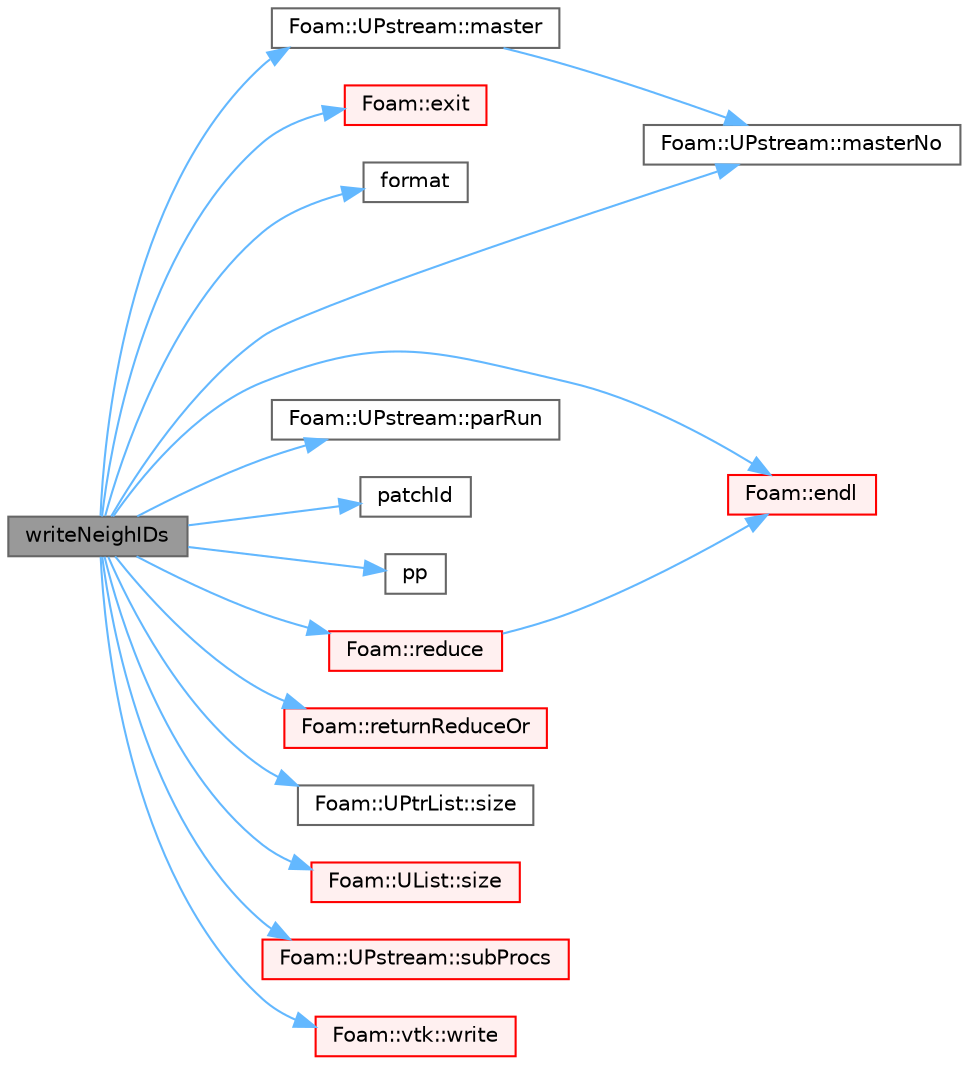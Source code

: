 digraph "writeNeighIDs"
{
 // LATEX_PDF_SIZE
  bgcolor="transparent";
  edge [fontname=Helvetica,fontsize=10,labelfontname=Helvetica,labelfontsize=10];
  node [fontname=Helvetica,fontsize=10,shape=box,height=0.2,width=0.4];
  rankdir="LR";
  Node1 [id="Node000001",label="writeNeighIDs",height=0.2,width=0.4,color="gray40", fillcolor="grey60", style="filled", fontcolor="black",tooltip=" "];
  Node1 -> Node2 [id="edge1_Node000001_Node000002",color="steelblue1",style="solid",tooltip=" "];
  Node2 [id="Node000002",label="Foam::endl",height=0.2,width=0.4,color="red", fillcolor="#FFF0F0", style="filled",URL="$namespaceFoam.html#a7d5eca45a323264dc5fe811500ebda47",tooltip=" "];
  Node1 -> Node6 [id="edge2_Node000001_Node000006",color="steelblue1",style="solid",tooltip=" "];
  Node6 [id="Node000006",label="Foam::exit",height=0.2,width=0.4,color="red", fillcolor="#FFF0F0", style="filled",URL="$namespaceFoam.html#ae0529b088aefc9f83b89dce5c31fda64",tooltip=" "];
  Node1 -> Node8 [id="edge3_Node000001_Node000008",color="steelblue1",style="solid",tooltip=" "];
  Node8 [id="Node000008",label="format",height=0.2,width=0.4,color="grey40", fillcolor="white", style="filled",URL="$readConversionProperties_8H.html#a06c740162739117895c5abc2dfa22ecc",tooltip=" "];
  Node1 -> Node9 [id="edge4_Node000001_Node000009",color="steelblue1",style="solid",tooltip=" "];
  Node9 [id="Node000009",label="Foam::UPstream::master",height=0.2,width=0.4,color="grey40", fillcolor="white", style="filled",URL="$classFoam_1_1UPstream.html#a60159c36fcc2e247e0cb24b89914f1e4",tooltip=" "];
  Node9 -> Node10 [id="edge5_Node000009_Node000010",color="steelblue1",style="solid",tooltip=" "];
  Node10 [id="Node000010",label="Foam::UPstream::masterNo",height=0.2,width=0.4,color="grey40", fillcolor="white", style="filled",URL="$classFoam_1_1UPstream.html#a40c4d875df4ff7c32f30f6f596b0f4f8",tooltip=" "];
  Node1 -> Node10 [id="edge6_Node000001_Node000010",color="steelblue1",style="solid",tooltip=" "];
  Node1 -> Node11 [id="edge7_Node000001_Node000011",color="steelblue1",style="solid",tooltip=" "];
  Node11 [id="Node000011",label="Foam::UPstream::parRun",height=0.2,width=0.4,color="grey40", fillcolor="white", style="filled",URL="$classFoam_1_1UPstream.html#afb8def01c77f71ab69d0bf95b9fb0321",tooltip=" "];
  Node1 -> Node12 [id="edge8_Node000001_Node000012",color="steelblue1",style="solid",tooltip=" "];
  Node12 [id="Node000012",label="patchId",height=0.2,width=0.4,color="grey40", fillcolor="white", style="filled",URL="$interrogateWallPatches_8H.html#a331bf146c76d695e9b2b9d4e7e1ebd2c",tooltip=" "];
  Node1 -> Node13 [id="edge9_Node000001_Node000013",color="steelblue1",style="solid",tooltip=" "];
  Node13 [id="Node000013",label="pp",height=0.2,width=0.4,color="grey40", fillcolor="white", style="filled",URL="$checkPatchTopology_8H.html#a62bd17b324c5b9481f03d4b6d6e09f88",tooltip=" "];
  Node1 -> Node14 [id="edge10_Node000001_Node000014",color="steelblue1",style="solid",tooltip=" "];
  Node14 [id="Node000014",label="Foam::reduce",height=0.2,width=0.4,color="red", fillcolor="#FFF0F0", style="filled",URL="$namespaceFoam.html#a8f7f25e541aa3b46163d42df73f71c80",tooltip=" "];
  Node14 -> Node2 [id="edge11_Node000014_Node000002",color="steelblue1",style="solid",tooltip=" "];
  Node1 -> Node26 [id="edge12_Node000001_Node000026",color="steelblue1",style="solid",tooltip=" "];
  Node26 [id="Node000026",label="Foam::returnReduceOr",height=0.2,width=0.4,color="red", fillcolor="#FFF0F0", style="filled",URL="$namespaceFoam.html#a2e469ccb2cea405f7ddd435d8de00ceb",tooltip=" "];
  Node1 -> Node20 [id="edge13_Node000001_Node000020",color="steelblue1",style="solid",tooltip=" "];
  Node20 [id="Node000020",label="Foam::UPtrList::size",height=0.2,width=0.4,color="grey40", fillcolor="white", style="filled",URL="$classFoam_1_1UPtrList.html#a95603446b248fe1ecf5dc59bcc2eaff0",tooltip=" "];
  Node1 -> Node28 [id="edge14_Node000001_Node000028",color="steelblue1",style="solid",tooltip=" "];
  Node28 [id="Node000028",label="Foam::UList::size",height=0.2,width=0.4,color="red", fillcolor="#FFF0F0", style="filled",URL="$classFoam_1_1UList.html#ac1fc1d9dab324bb1b8452c7aa4813026",tooltip=" "];
  Node1 -> Node30 [id="edge15_Node000001_Node000030",color="steelblue1",style="solid",tooltip=" "];
  Node30 [id="Node000030",label="Foam::UPstream::subProcs",height=0.2,width=0.4,color="red", fillcolor="#FFF0F0", style="filled",URL="$classFoam_1_1UPstream.html#a9c0edc4410b2562f9ab380b364fe6da0",tooltip=" "];
  Node1 -> Node31 [id="edge16_Node000001_Node000031",color="steelblue1",style="solid",tooltip=" "];
  Node31 [id="Node000031",label="Foam::vtk::write",height=0.2,width=0.4,color="red", fillcolor="#FFF0F0", style="filled",URL="$namespaceFoam_1_1vtk.html#a5ddab0eba69f47ec148a4a5f9d8f334a",tooltip=" "];
}
